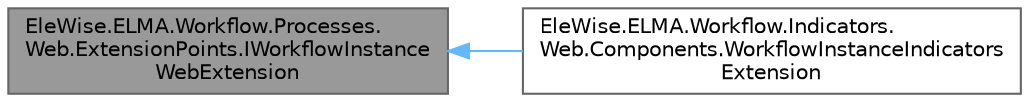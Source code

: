 digraph "EleWise.ELMA.Workflow.Processes.Web.ExtensionPoints.IWorkflowInstanceWebExtension"
{
 // LATEX_PDF_SIZE
  bgcolor="transparent";
  edge [fontname=Helvetica,fontsize=10,labelfontname=Helvetica,labelfontsize=10];
  node [fontname=Helvetica,fontsize=10,shape=box,height=0.2,width=0.4];
  rankdir="LR";
  Node1 [id="Node000001",label="EleWise.ELMA.Workflow.Processes.\lWeb.ExtensionPoints.IWorkflowInstance\lWebExtension",height=0.2,width=0.4,color="gray40", fillcolor="grey60", style="filled", fontcolor="black",tooltip="Точка расширения для отображения дополнительной информации на страницах экземпляров процессов"];
  Node1 -> Node2 [id="edge1_Node000001_Node000002",dir="back",color="steelblue1",style="solid",tooltip=" "];
  Node2 [id="Node000002",label="EleWise.ELMA.Workflow.Indicators.\lWeb.Components.WorkflowInstanceIndicators\lExtension",height=0.2,width=0.4,color="gray40", fillcolor="white", style="filled",URL="$class_ele_wise_1_1_e_l_m_a_1_1_workflow_1_1_indicators_1_1_web_1_1_components_1_1_workflow_instance_indicators_extension.html",tooltip=" "];
}
